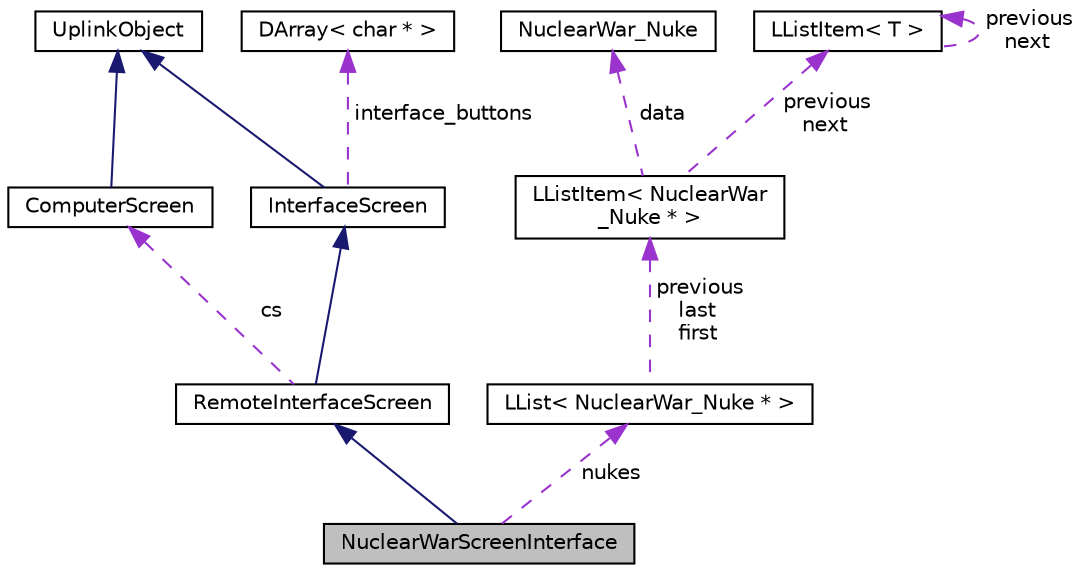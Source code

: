 digraph "NuclearWarScreenInterface"
{
 // LATEX_PDF_SIZE
  edge [fontname="Helvetica",fontsize="10",labelfontname="Helvetica",labelfontsize="10"];
  node [fontname="Helvetica",fontsize="10",shape=record];
  Node1 [label="NuclearWarScreenInterface",height=0.2,width=0.4,color="black", fillcolor="grey75", style="filled", fontcolor="black",tooltip=" "];
  Node2 -> Node1 [dir="back",color="midnightblue",fontsize="10",style="solid",fontname="Helvetica"];
  Node2 [label="RemoteInterfaceScreen",height=0.2,width=0.4,color="black", fillcolor="white", style="filled",URL="$classRemoteInterfaceScreen.html",tooltip=" "];
  Node3 -> Node2 [dir="back",color="midnightblue",fontsize="10",style="solid",fontname="Helvetica"];
  Node3 [label="InterfaceScreen",height=0.2,width=0.4,color="black", fillcolor="white", style="filled",URL="$classInterfaceScreen.html",tooltip="InterfaceScreen Class Object."];
  Node4 -> Node3 [dir="back",color="midnightblue",fontsize="10",style="solid",fontname="Helvetica"];
  Node4 [label="UplinkObject",height=0.2,width=0.4,color="black", fillcolor="white", style="filled",URL="$classUplinkObject.html",tooltip="UplinkObject base class."];
  Node5 -> Node3 [dir="back",color="darkorchid3",fontsize="10",style="dashed",label=" interface_buttons" ,fontname="Helvetica"];
  Node5 [label="DArray\< char * \>",height=0.2,width=0.4,color="black", fillcolor="white", style="filled",URL="$classDArray.html",tooltip=" "];
  Node6 -> Node2 [dir="back",color="darkorchid3",fontsize="10",style="dashed",label=" cs" ,fontname="Helvetica"];
  Node6 [label="ComputerScreen",height=0.2,width=0.4,color="black", fillcolor="white", style="filled",URL="$classComputerScreen.html",tooltip=" "];
  Node4 -> Node6 [dir="back",color="midnightblue",fontsize="10",style="solid",fontname="Helvetica"];
  Node7 -> Node1 [dir="back",color="darkorchid3",fontsize="10",style="dashed",label=" nukes" ,fontname="Helvetica"];
  Node7 [label="LList\< NuclearWar_Nuke * \>",height=0.2,width=0.4,color="black", fillcolor="white", style="filled",URL="$classLList.html",tooltip=" "];
  Node8 -> Node7 [dir="back",color="darkorchid3",fontsize="10",style="dashed",label=" previous\nlast\nfirst" ,fontname="Helvetica"];
  Node8 [label="LListItem\< NuclearWar\l_Nuke * \>",height=0.2,width=0.4,color="black", fillcolor="white", style="filled",URL="$classLListItem.html",tooltip=" "];
  Node9 -> Node8 [dir="back",color="darkorchid3",fontsize="10",style="dashed",label=" data" ,fontname="Helvetica"];
  Node9 [label="NuclearWar_Nuke",height=0.2,width=0.4,color="black", fillcolor="white", style="filled",URL="$structNuclearWar__Nuke.html",tooltip=" "];
  Node10 -> Node8 [dir="back",color="darkorchid3",fontsize="10",style="dashed",label=" previous\nnext" ,fontname="Helvetica"];
  Node10 [label="LListItem\< T \>",height=0.2,width=0.4,color="black", fillcolor="white", style="filled",URL="$classLListItem.html",tooltip=" "];
  Node10 -> Node10 [dir="back",color="darkorchid3",fontsize="10",style="dashed",label=" previous\nnext" ,fontname="Helvetica"];
}
